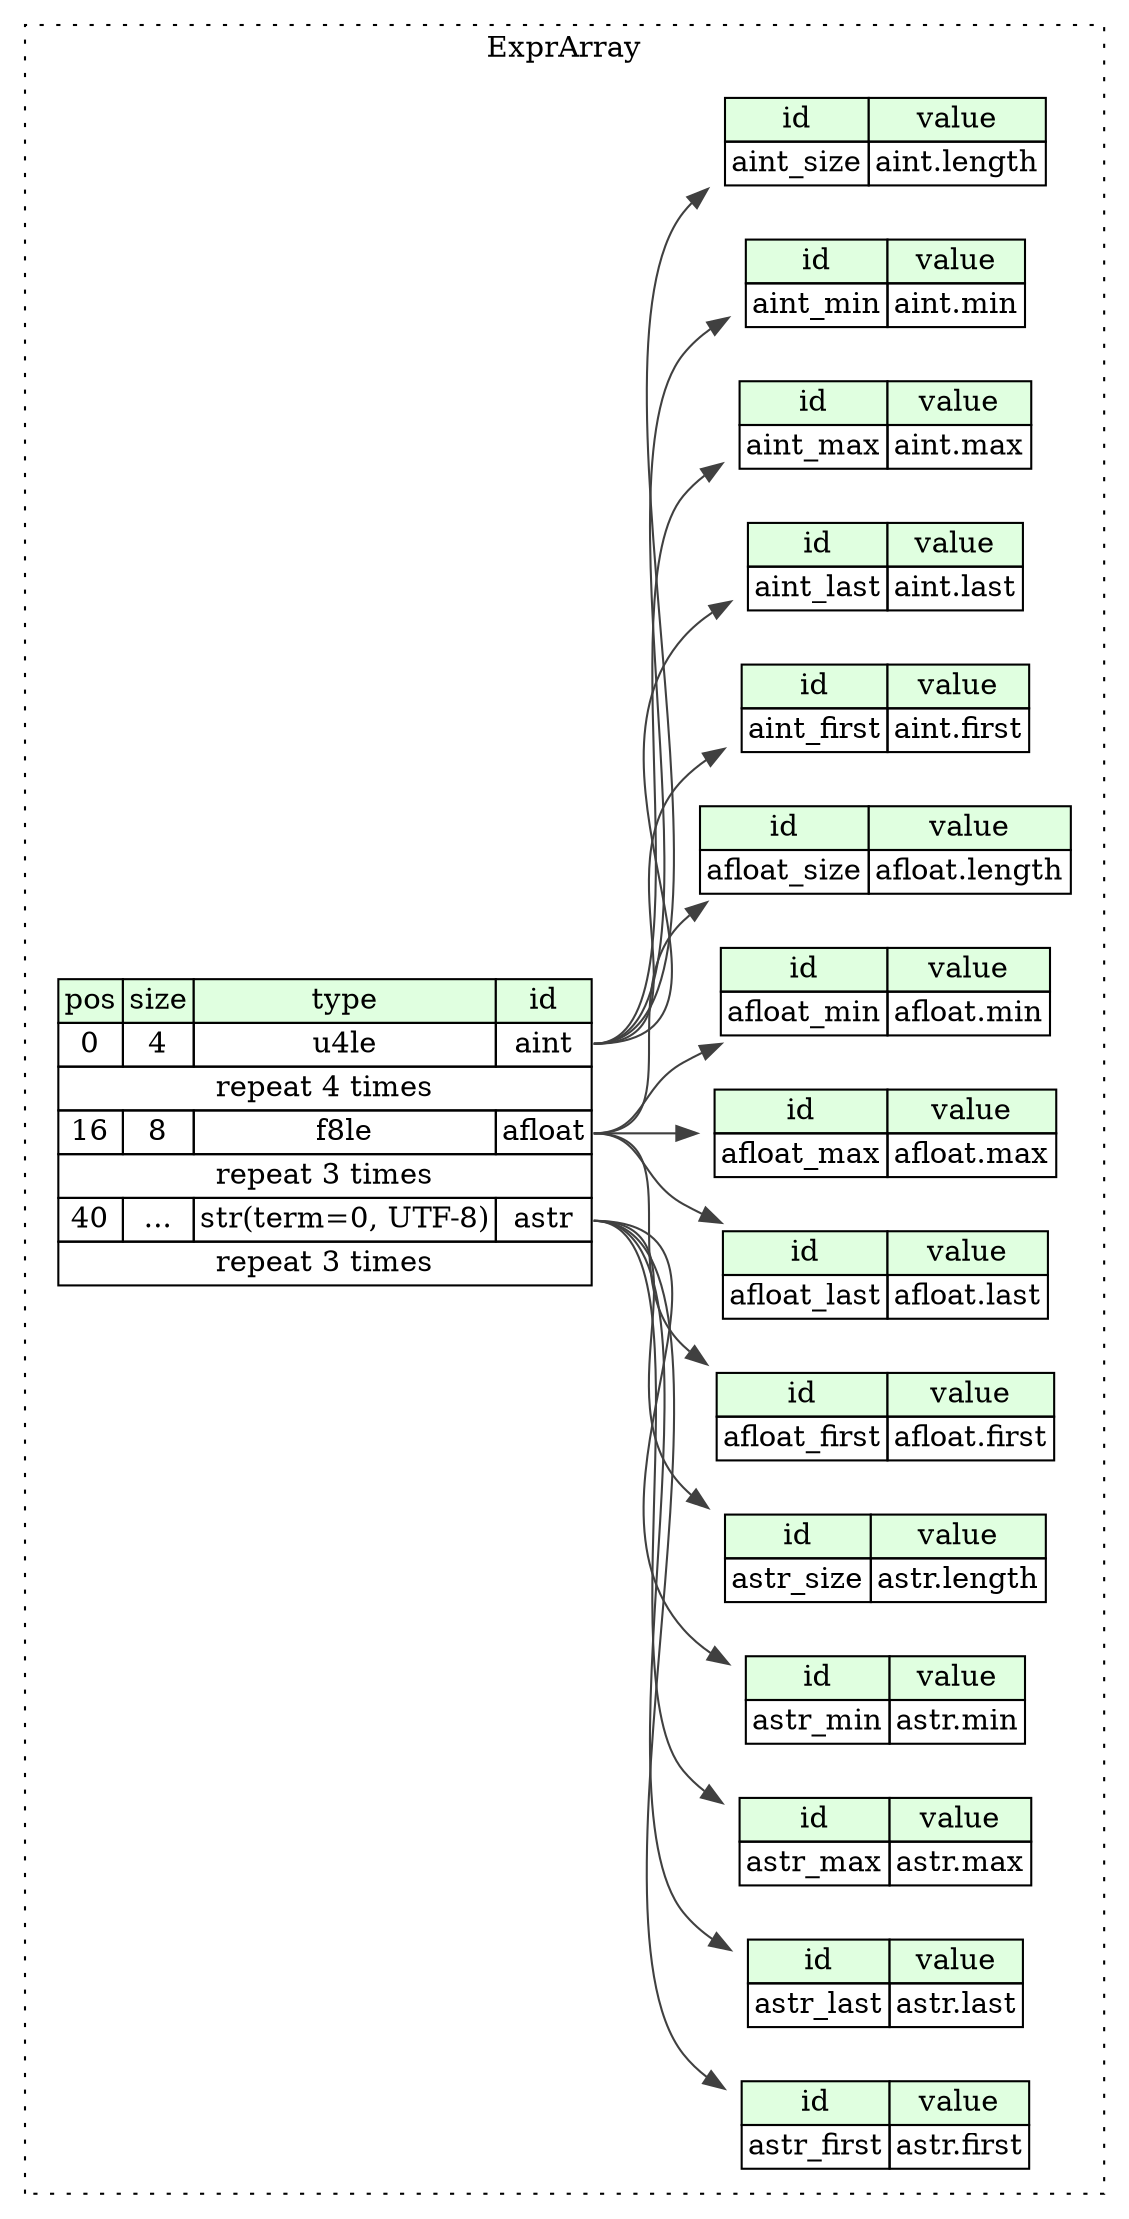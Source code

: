 digraph {
	rankdir=LR;
	node [shape=plaintext];
	subgraph cluster__expr_array {
		label="ExprArray";
		graph[style=dotted];

		expr_array__seq [label=<<TABLE BORDER="0" CELLBORDER="1" CELLSPACING="0">
			<TR><TD BGCOLOR="#E0FFE0">pos</TD><TD BGCOLOR="#E0FFE0">size</TD><TD BGCOLOR="#E0FFE0">type</TD><TD BGCOLOR="#E0FFE0">id</TD></TR>
			<TR><TD PORT="aint_pos">0</TD><TD PORT="aint_size">4</TD><TD>u4le</TD><TD PORT="aint_type">aint</TD></TR>
			<TR><TD COLSPAN="4" PORT="aint__repeat">repeat 4 times</TD></TR>
			<TR><TD PORT="afloat_pos">16</TD><TD PORT="afloat_size">8</TD><TD>f8le</TD><TD PORT="afloat_type">afloat</TD></TR>
			<TR><TD COLSPAN="4" PORT="afloat__repeat">repeat 3 times</TD></TR>
			<TR><TD PORT="astr_pos">40</TD><TD PORT="astr_size">...</TD><TD>str(term=0, UTF-8)</TD><TD PORT="astr_type">astr</TD></TR>
			<TR><TD COLSPAN="4" PORT="astr__repeat">repeat 3 times</TD></TR>
		</TABLE>>];
		expr_array__inst__afloat_first [label=<<TABLE BORDER="0" CELLBORDER="1" CELLSPACING="0">
			<TR><TD BGCOLOR="#E0FFE0">id</TD><TD BGCOLOR="#E0FFE0">value</TD></TR>
			<TR><TD>afloat_first</TD><TD>afloat.first</TD></TR>
		</TABLE>>];
		expr_array__inst__afloat_last [label=<<TABLE BORDER="0" CELLBORDER="1" CELLSPACING="0">
			<TR><TD BGCOLOR="#E0FFE0">id</TD><TD BGCOLOR="#E0FFE0">value</TD></TR>
			<TR><TD>afloat_last</TD><TD>afloat.last</TD></TR>
		</TABLE>>];
		expr_array__inst__afloat_max [label=<<TABLE BORDER="0" CELLBORDER="1" CELLSPACING="0">
			<TR><TD BGCOLOR="#E0FFE0">id</TD><TD BGCOLOR="#E0FFE0">value</TD></TR>
			<TR><TD>afloat_max</TD><TD>afloat.max</TD></TR>
		</TABLE>>];
		expr_array__inst__afloat_min [label=<<TABLE BORDER="0" CELLBORDER="1" CELLSPACING="0">
			<TR><TD BGCOLOR="#E0FFE0">id</TD><TD BGCOLOR="#E0FFE0">value</TD></TR>
			<TR><TD>afloat_min</TD><TD>afloat.min</TD></TR>
		</TABLE>>];
		expr_array__inst__afloat_size [label=<<TABLE BORDER="0" CELLBORDER="1" CELLSPACING="0">
			<TR><TD BGCOLOR="#E0FFE0">id</TD><TD BGCOLOR="#E0FFE0">value</TD></TR>
			<TR><TD>afloat_size</TD><TD>afloat.length</TD></TR>
		</TABLE>>];
		expr_array__inst__aint_first [label=<<TABLE BORDER="0" CELLBORDER="1" CELLSPACING="0">
			<TR><TD BGCOLOR="#E0FFE0">id</TD><TD BGCOLOR="#E0FFE0">value</TD></TR>
			<TR><TD>aint_first</TD><TD>aint.first</TD></TR>
		</TABLE>>];
		expr_array__inst__aint_last [label=<<TABLE BORDER="0" CELLBORDER="1" CELLSPACING="0">
			<TR><TD BGCOLOR="#E0FFE0">id</TD><TD BGCOLOR="#E0FFE0">value</TD></TR>
			<TR><TD>aint_last</TD><TD>aint.last</TD></TR>
		</TABLE>>];
		expr_array__inst__aint_max [label=<<TABLE BORDER="0" CELLBORDER="1" CELLSPACING="0">
			<TR><TD BGCOLOR="#E0FFE0">id</TD><TD BGCOLOR="#E0FFE0">value</TD></TR>
			<TR><TD>aint_max</TD><TD>aint.max</TD></TR>
		</TABLE>>];
		expr_array__inst__aint_min [label=<<TABLE BORDER="0" CELLBORDER="1" CELLSPACING="0">
			<TR><TD BGCOLOR="#E0FFE0">id</TD><TD BGCOLOR="#E0FFE0">value</TD></TR>
			<TR><TD>aint_min</TD><TD>aint.min</TD></TR>
		</TABLE>>];
		expr_array__inst__aint_size [label=<<TABLE BORDER="0" CELLBORDER="1" CELLSPACING="0">
			<TR><TD BGCOLOR="#E0FFE0">id</TD><TD BGCOLOR="#E0FFE0">value</TD></TR>
			<TR><TD>aint_size</TD><TD>aint.length</TD></TR>
		</TABLE>>];
		expr_array__inst__astr_first [label=<<TABLE BORDER="0" CELLBORDER="1" CELLSPACING="0">
			<TR><TD BGCOLOR="#E0FFE0">id</TD><TD BGCOLOR="#E0FFE0">value</TD></TR>
			<TR><TD>astr_first</TD><TD>astr.first</TD></TR>
		</TABLE>>];
		expr_array__inst__astr_last [label=<<TABLE BORDER="0" CELLBORDER="1" CELLSPACING="0">
			<TR><TD BGCOLOR="#E0FFE0">id</TD><TD BGCOLOR="#E0FFE0">value</TD></TR>
			<TR><TD>astr_last</TD><TD>astr.last</TD></TR>
		</TABLE>>];
		expr_array__inst__astr_max [label=<<TABLE BORDER="0" CELLBORDER="1" CELLSPACING="0">
			<TR><TD BGCOLOR="#E0FFE0">id</TD><TD BGCOLOR="#E0FFE0">value</TD></TR>
			<TR><TD>astr_max</TD><TD>astr.max</TD></TR>
		</TABLE>>];
		expr_array__inst__astr_min [label=<<TABLE BORDER="0" CELLBORDER="1" CELLSPACING="0">
			<TR><TD BGCOLOR="#E0FFE0">id</TD><TD BGCOLOR="#E0FFE0">value</TD></TR>
			<TR><TD>astr_min</TD><TD>astr.min</TD></TR>
		</TABLE>>];
		expr_array__inst__astr_size [label=<<TABLE BORDER="0" CELLBORDER="1" CELLSPACING="0">
			<TR><TD BGCOLOR="#E0FFE0">id</TD><TD BGCOLOR="#E0FFE0">value</TD></TR>
			<TR><TD>astr_size</TD><TD>astr.length</TD></TR>
		</TABLE>>];
	}
	expr_array__seq:afloat_type -> expr_array__inst__afloat_first [color="#404040"];
	expr_array__seq:afloat_type -> expr_array__inst__afloat_last [color="#404040"];
	expr_array__seq:afloat_type -> expr_array__inst__afloat_max [color="#404040"];
	expr_array__seq:afloat_type -> expr_array__inst__afloat_min [color="#404040"];
	expr_array__seq:afloat_type -> expr_array__inst__afloat_size [color="#404040"];
	expr_array__seq:aint_type -> expr_array__inst__aint_first [color="#404040"];
	expr_array__seq:aint_type -> expr_array__inst__aint_last [color="#404040"];
	expr_array__seq:aint_type -> expr_array__inst__aint_max [color="#404040"];
	expr_array__seq:aint_type -> expr_array__inst__aint_min [color="#404040"];
	expr_array__seq:aint_type -> expr_array__inst__aint_size [color="#404040"];
	expr_array__seq:astr_type -> expr_array__inst__astr_first [color="#404040"];
	expr_array__seq:astr_type -> expr_array__inst__astr_last [color="#404040"];
	expr_array__seq:astr_type -> expr_array__inst__astr_max [color="#404040"];
	expr_array__seq:astr_type -> expr_array__inst__astr_min [color="#404040"];
	expr_array__seq:astr_type -> expr_array__inst__astr_size [color="#404040"];
}

